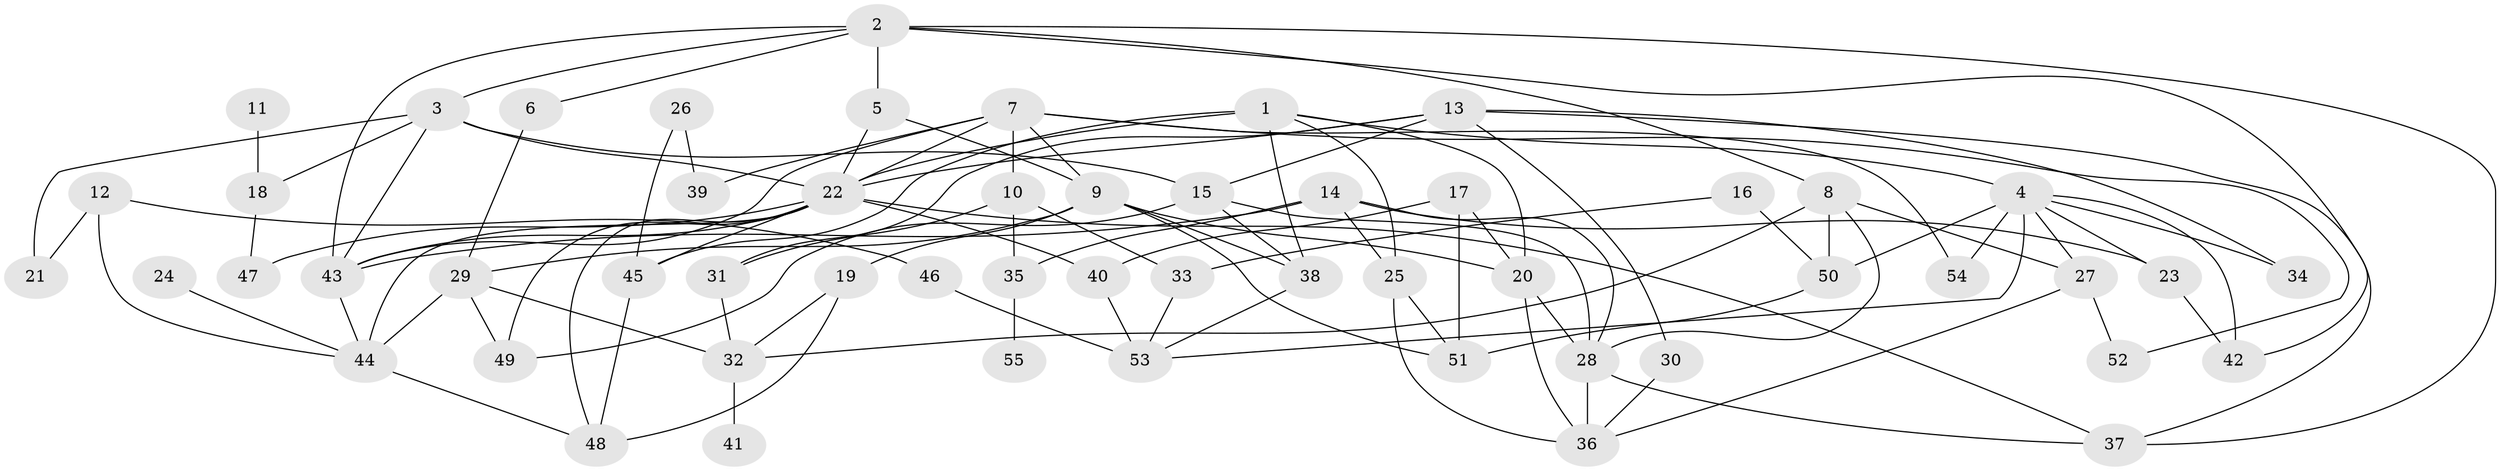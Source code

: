 // original degree distribution, {5: 0.08633093525179857, 12: 0.007194244604316547, 7: 0.007194244604316547, 4: 0.1366906474820144, 2: 0.20863309352517986, 3: 0.2949640287769784, 1: 0.2302158273381295, 8: 0.014388489208633094, 6: 0.014388489208633094}
// Generated by graph-tools (version 1.1) at 2025/36/03/04/25 23:36:11]
// undirected, 55 vertices, 108 edges
graph export_dot {
  node [color=gray90,style=filled];
  1;
  2;
  3;
  4;
  5;
  6;
  7;
  8;
  9;
  10;
  11;
  12;
  13;
  14;
  15;
  16;
  17;
  18;
  19;
  20;
  21;
  22;
  23;
  24;
  25;
  26;
  27;
  28;
  29;
  30;
  31;
  32;
  33;
  34;
  35;
  36;
  37;
  38;
  39;
  40;
  41;
  42;
  43;
  44;
  45;
  46;
  47;
  48;
  49;
  50;
  51;
  52;
  53;
  54;
  55;
  1 -- 4 [weight=1.0];
  1 -- 20 [weight=1.0];
  1 -- 22 [weight=1.0];
  1 -- 25 [weight=1.0];
  1 -- 38 [weight=1.0];
  1 -- 45 [weight=2.0];
  2 -- 3 [weight=1.0];
  2 -- 5 [weight=1.0];
  2 -- 6 [weight=1.0];
  2 -- 8 [weight=1.0];
  2 -- 37 [weight=1.0];
  2 -- 42 [weight=1.0];
  2 -- 43 [weight=1.0];
  3 -- 15 [weight=1.0];
  3 -- 18 [weight=1.0];
  3 -- 21 [weight=1.0];
  3 -- 22 [weight=1.0];
  3 -- 43 [weight=1.0];
  4 -- 23 [weight=1.0];
  4 -- 27 [weight=1.0];
  4 -- 34 [weight=1.0];
  4 -- 42 [weight=1.0];
  4 -- 50 [weight=2.0];
  4 -- 53 [weight=1.0];
  4 -- 54 [weight=1.0];
  5 -- 9 [weight=1.0];
  5 -- 22 [weight=1.0];
  6 -- 29 [weight=1.0];
  7 -- 9 [weight=1.0];
  7 -- 10 [weight=1.0];
  7 -- 22 [weight=1.0];
  7 -- 39 [weight=1.0];
  7 -- 43 [weight=1.0];
  7 -- 52 [weight=1.0];
  7 -- 54 [weight=1.0];
  8 -- 27 [weight=1.0];
  8 -- 28 [weight=1.0];
  8 -- 32 [weight=1.0];
  8 -- 50 [weight=1.0];
  9 -- 19 [weight=1.0];
  9 -- 20 [weight=1.0];
  9 -- 29 [weight=1.0];
  9 -- 38 [weight=1.0];
  9 -- 51 [weight=1.0];
  10 -- 31 [weight=1.0];
  10 -- 33 [weight=1.0];
  10 -- 35 [weight=1.0];
  11 -- 18 [weight=1.0];
  12 -- 21 [weight=1.0];
  12 -- 44 [weight=1.0];
  12 -- 46 [weight=1.0];
  13 -- 15 [weight=1.0];
  13 -- 22 [weight=1.0];
  13 -- 30 [weight=1.0];
  13 -- 31 [weight=1.0];
  13 -- 34 [weight=1.0];
  13 -- 37 [weight=1.0];
  14 -- 23 [weight=1.0];
  14 -- 25 [weight=1.0];
  14 -- 28 [weight=1.0];
  14 -- 35 [weight=1.0];
  14 -- 43 [weight=1.0];
  15 -- 28 [weight=1.0];
  15 -- 38 [weight=1.0];
  15 -- 49 [weight=1.0];
  16 -- 33 [weight=1.0];
  16 -- 50 [weight=1.0];
  17 -- 20 [weight=1.0];
  17 -- 40 [weight=1.0];
  17 -- 51 [weight=1.0];
  18 -- 47 [weight=1.0];
  19 -- 32 [weight=1.0];
  19 -- 48 [weight=1.0];
  20 -- 28 [weight=1.0];
  20 -- 36 [weight=1.0];
  22 -- 37 [weight=1.0];
  22 -- 40 [weight=2.0];
  22 -- 43 [weight=1.0];
  22 -- 44 [weight=1.0];
  22 -- 45 [weight=1.0];
  22 -- 47 [weight=1.0];
  22 -- 48 [weight=1.0];
  22 -- 49 [weight=1.0];
  23 -- 42 [weight=1.0];
  24 -- 44 [weight=1.0];
  25 -- 36 [weight=1.0];
  25 -- 51 [weight=1.0];
  26 -- 39 [weight=1.0];
  26 -- 45 [weight=1.0];
  27 -- 36 [weight=1.0];
  27 -- 52 [weight=1.0];
  28 -- 36 [weight=1.0];
  28 -- 37 [weight=1.0];
  29 -- 32 [weight=1.0];
  29 -- 44 [weight=1.0];
  29 -- 49 [weight=1.0];
  30 -- 36 [weight=1.0];
  31 -- 32 [weight=1.0];
  32 -- 41 [weight=1.0];
  33 -- 53 [weight=1.0];
  35 -- 55 [weight=1.0];
  38 -- 53 [weight=1.0];
  40 -- 53 [weight=2.0];
  43 -- 44 [weight=1.0];
  44 -- 48 [weight=1.0];
  45 -- 48 [weight=1.0];
  46 -- 53 [weight=1.0];
  50 -- 51 [weight=2.0];
}
